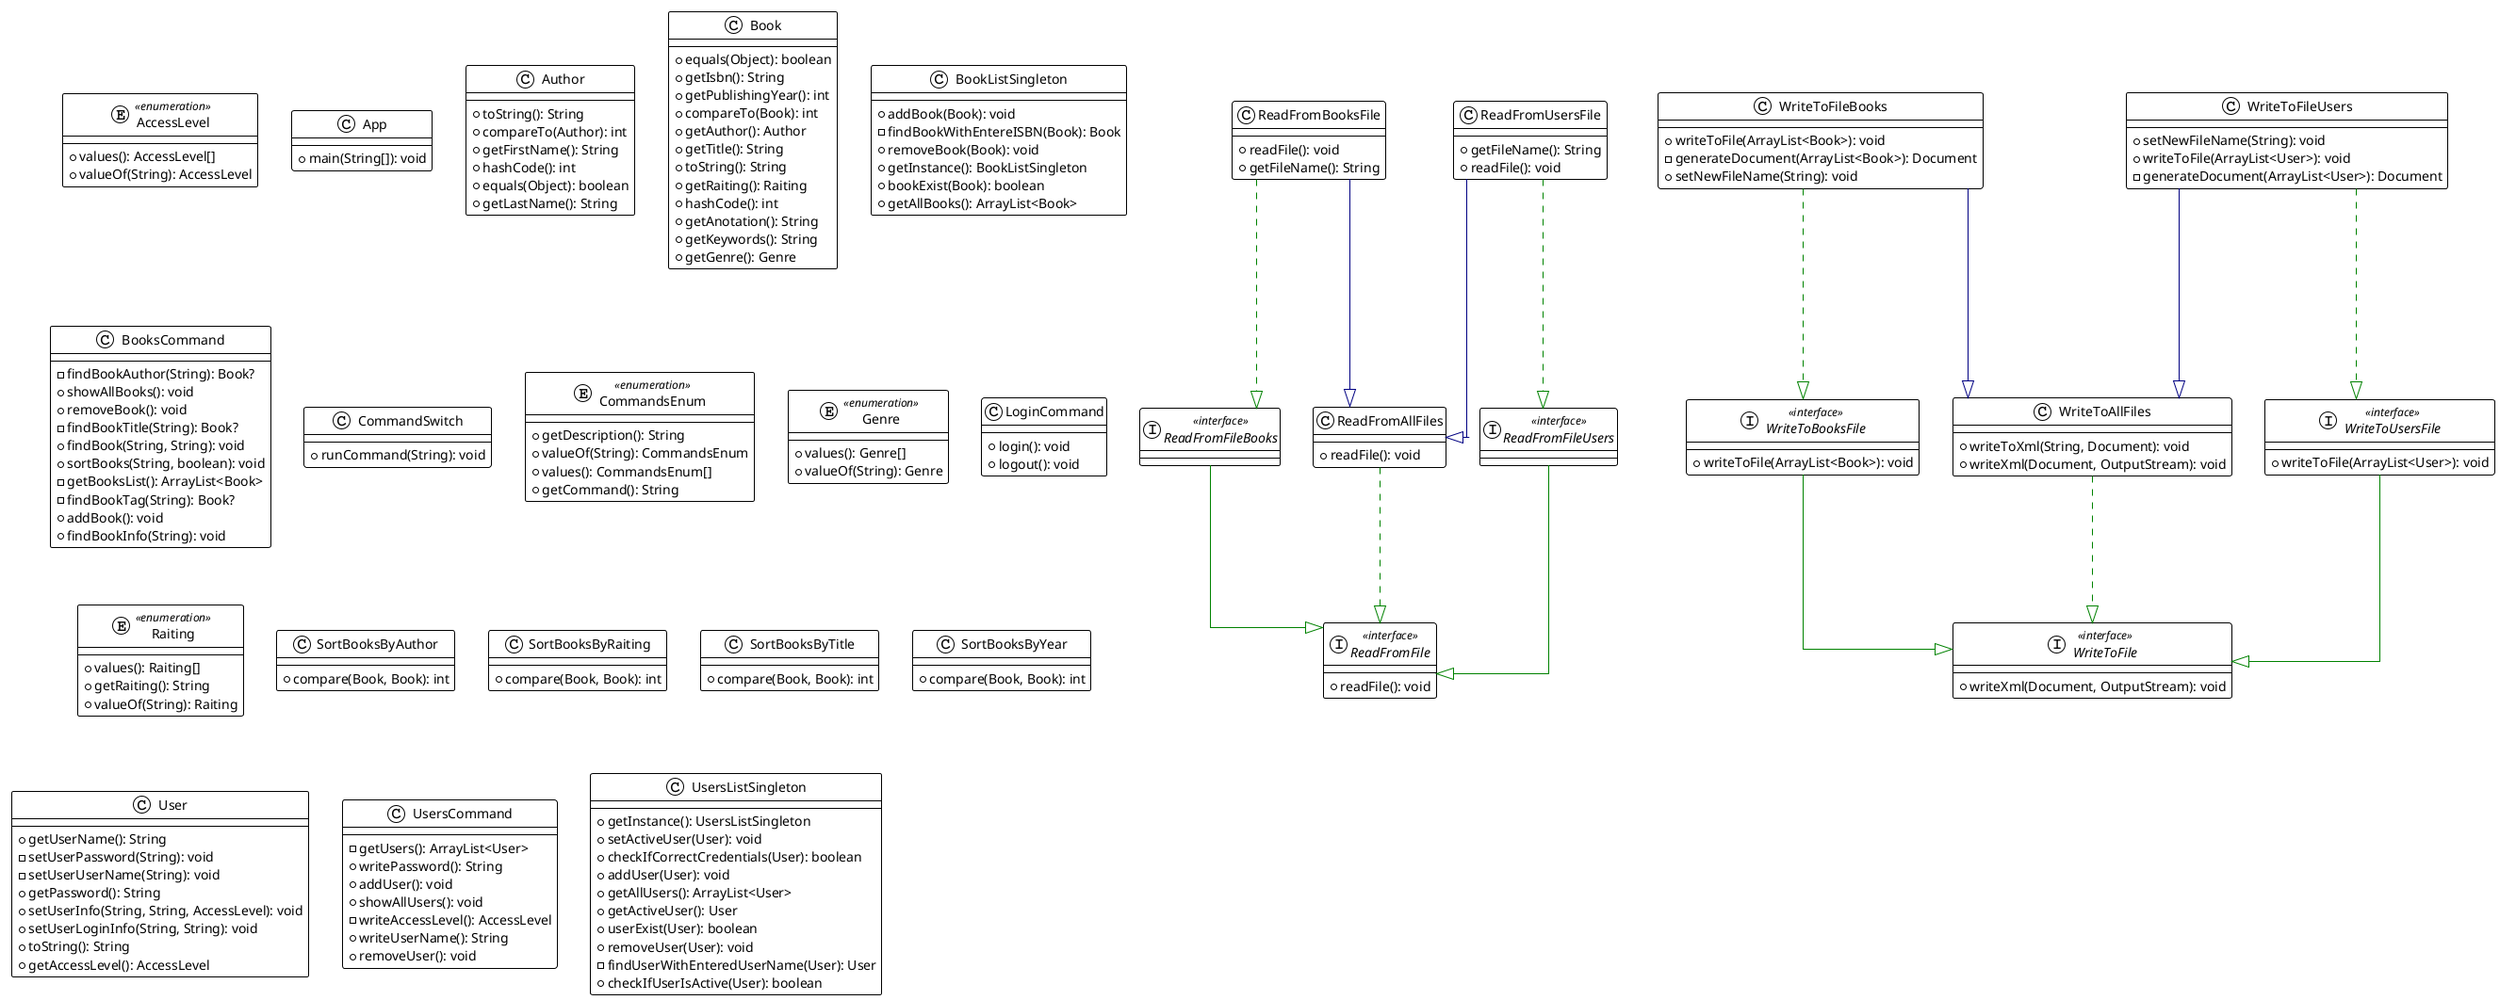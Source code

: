 @startuml

!theme plain
top to bottom direction
skinparam linetype ortho

enum AccessLevel << enumeration >> {
  + values(): AccessLevel[]
  + valueOf(String): AccessLevel
}
class App {
  + main(String[]): void
}
class Author {
  + toString(): String
  + compareTo(Author): int
  + getFirstName(): String
  + hashCode(): int
  + equals(Object): boolean
  + getLastName(): String
}
class Book {
  + equals(Object): boolean
  + getIsbn(): String
  + getPublishingYear(): int
  + compareTo(Book): int
  + getAuthor(): Author
  + getTitle(): String
  + toString(): String
  + getRaiting(): Raiting
  + hashCode(): int
  + getAnotation(): String
  + getKeywords(): String
  + getGenre(): Genre
}
class BookListSingleton {
  + addBook(Book): void
  - findBookWithEntereISBN(Book): Book
  + removeBook(Book): void
  + getInstance(): BookListSingleton
  + bookExist(Book): boolean
  + getAllBooks(): ArrayList<Book>
}
class BooksCommand {
  - findBookAuthor(String): Book?
  + showAllBooks(): void
  + removeBook(): void
  - findBookTitle(String): Book?
  + findBook(String, String): void
  + sortBooks(String, boolean): void
  - getBooksList(): ArrayList<Book>
  - findBookTag(String): Book?
  + addBook(): void
  + findBookInfo(String): void
}
class CommandSwitch {
  + runCommand(String): void
}
enum CommandsEnum << enumeration >> {
  + getDescription(): String
  + valueOf(String): CommandsEnum
  + values(): CommandsEnum[]
  + getCommand(): String
}
enum Genre << enumeration >> {
  + values(): Genre[]
  + valueOf(String): Genre
}
class LoginCommand {
  + login(): void
  + logout(): void
}
enum Raiting << enumeration >> {
  + values(): Raiting[]
  + getRaiting(): String
  + valueOf(String): Raiting
}
class ReadFromAllFiles {
  + readFile(): void
}
class ReadFromBooksFile {
  + readFile(): void
  + getFileName(): String
}
interface ReadFromFile << interface >> {
  + readFile(): void
}
interface ReadFromFileBooks << interface >>
interface ReadFromFileUsers << interface >>
class ReadFromUsersFile {
  + getFileName(): String
  + readFile(): void
}
class SortBooksByAuthor {
  + compare(Book, Book): int
}
class SortBooksByRaiting {
  + compare(Book, Book): int
}
class SortBooksByTitle {
  + compare(Book, Book): int
}
class SortBooksByYear {
  + compare(Book, Book): int
}
class User {
  + getUserName(): String
  - setUserPassword(String): void
  - setUserUserName(String): void
  + getPassword(): String
  + setUserInfo(String, String, AccessLevel): void
  + setUserLoginInfo(String, String): void
  + toString(): String
  + getAccessLevel(): AccessLevel
}
class UsersCommand {
  - getUsers(): ArrayList<User>
  + writePassword(): String
  + addUser(): void
  + showAllUsers(): void
  - writeAccessLevel(): AccessLevel
  + writeUserName(): String
  + removeUser(): void
}
class UsersListSingleton {
  + getInstance(): UsersListSingleton
  + setActiveUser(User): void
  + checkIfCorrectCredentials(User): boolean
  + addUser(User): void
  + getAllUsers(): ArrayList<User>
  + getActiveUser(): User
  + userExist(User): boolean
  + removeUser(User): void
  - findUserWithEnteredUserName(User): User
  + checkIfUserIsActive(User): boolean
}
class WriteToAllFiles {
  + writeToXml(String, Document): void
  + writeXml(Document, OutputStream): void
}
interface WriteToBooksFile << interface >> {
  + writeToFile(ArrayList<Book>): void
}
interface WriteToFile << interface >> {
  + writeXml(Document, OutputStream): void
}
class WriteToFileBooks {
  + writeToFile(ArrayList<Book>): void
  - generateDocument(ArrayList<Book>): Document
  + setNewFileName(String): void
}
class WriteToFileUsers {
  + setNewFileName(String): void
  + writeToFile(ArrayList<User>): void
  - generateDocument(ArrayList<User>): Document
}
interface WriteToUsersFile << interface >> {
  + writeToFile(ArrayList<User>): void
}

ReadFromAllFiles    -[#008200,dashed]-^  ReadFromFile       
ReadFromBooksFile   -[#000082,plain]-^  ReadFromAllFiles   
ReadFromBooksFile   -[#008200,dashed]-^  ReadFromFileBooks  
ReadFromFileBooks   -[#008200,plain]-^  ReadFromFile       
ReadFromFileUsers   -[#008200,plain]-^  ReadFromFile       
ReadFromUsersFile   -[#000082,plain]-^  ReadFromAllFiles   
ReadFromUsersFile   -[#008200,dashed]-^  ReadFromFileUsers  
WriteToAllFiles     -[#008200,dashed]-^  WriteToFile        
WriteToBooksFile    -[#008200,plain]-^  WriteToFile        
WriteToFileBooks    -[#000082,plain]-^  WriteToAllFiles    
WriteToFileBooks    -[#008200,dashed]-^  WriteToBooksFile   
WriteToFileUsers    -[#000082,plain]-^  WriteToAllFiles    
WriteToFileUsers    -[#008200,dashed]-^  WriteToUsersFile   
WriteToUsersFile    -[#008200,plain]-^  WriteToFile        
@enduml
